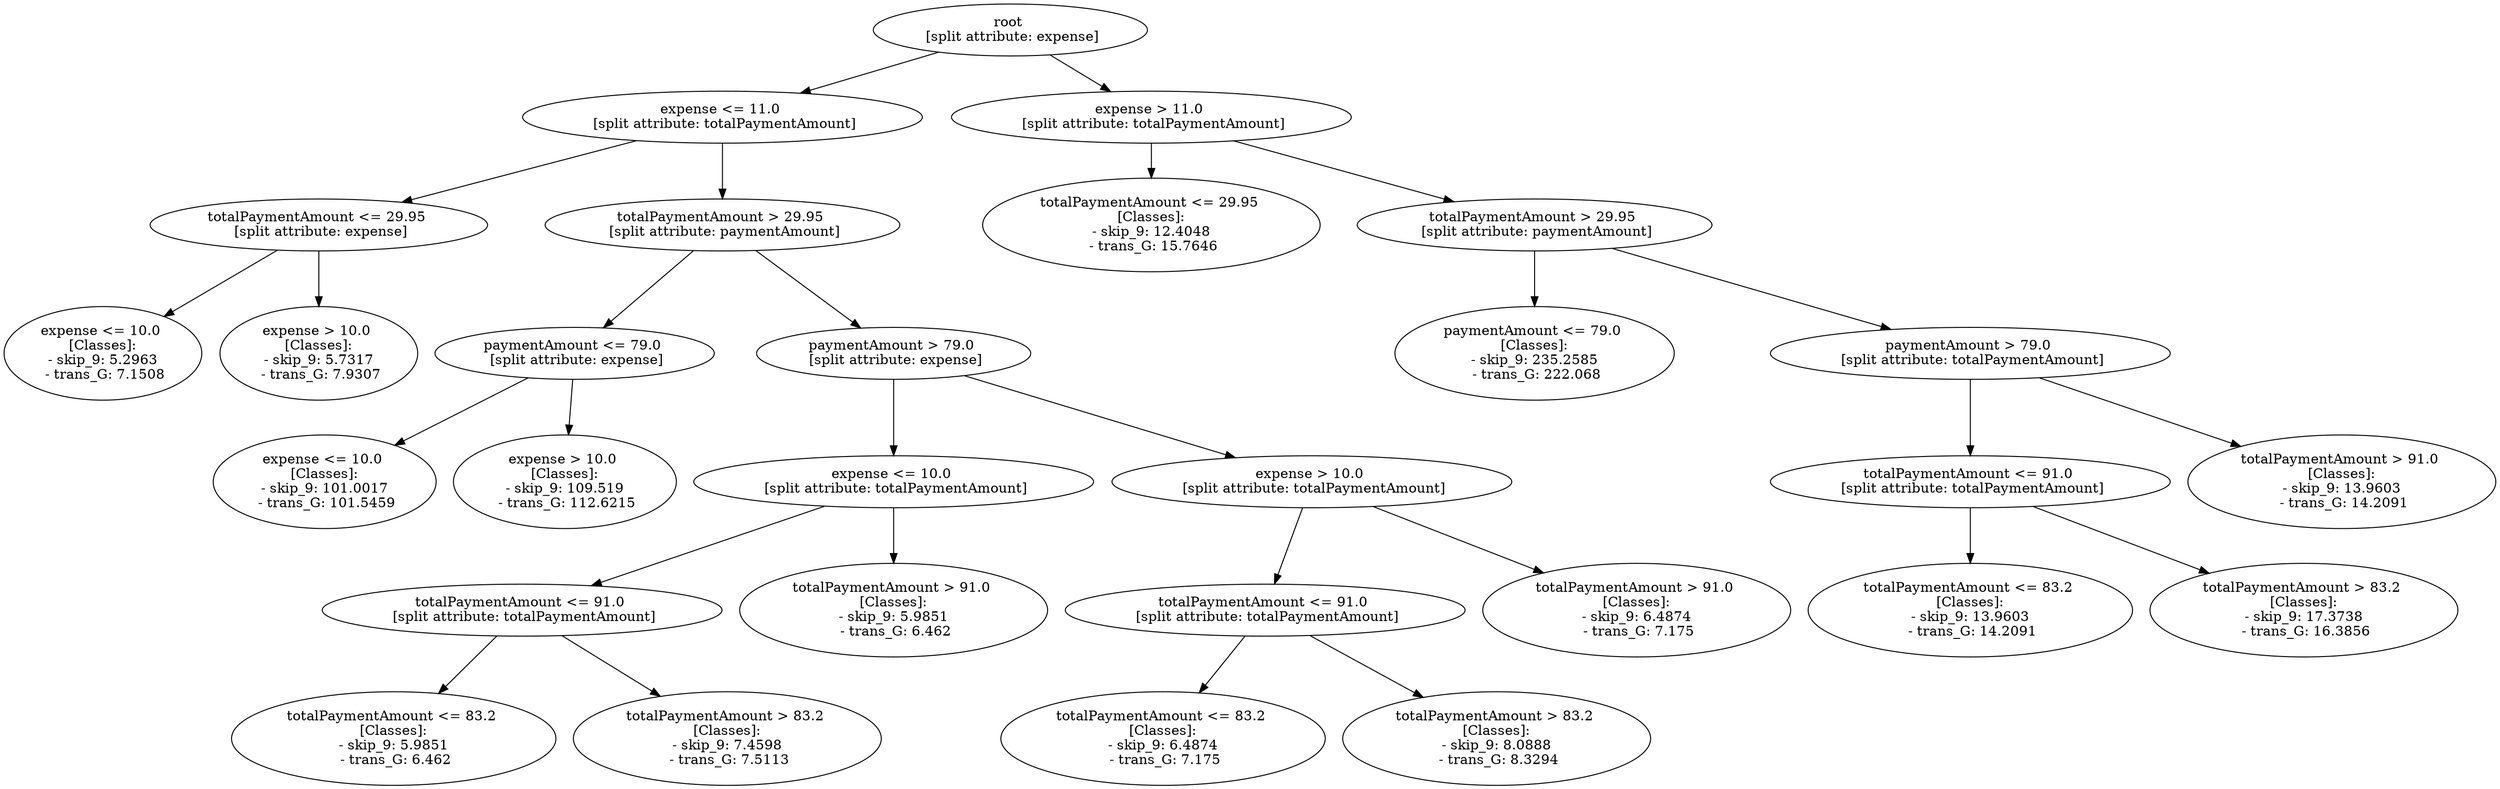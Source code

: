 // Road_Traffic_Fine_Management_Process-p_13-9
digraph "Road_Traffic_Fine_Management_Process-p_13-9" {
	"4d433b36-638b-433e-bb41-46a6bca899bc" [label="root 
 [split attribute: expense]"]
	"26e46e64-4da8-4829-bb6a-4ae3367107ca" [label="expense <= 11.0 
 [split attribute: totalPaymentAmount]"]
	"4d433b36-638b-433e-bb41-46a6bca899bc" -> "26e46e64-4da8-4829-bb6a-4ae3367107ca"
	"824f8a07-7e0c-4315-bdf9-0289d1923a55" [label="totalPaymentAmount <= 29.95 
 [split attribute: expense]"]
	"26e46e64-4da8-4829-bb6a-4ae3367107ca" -> "824f8a07-7e0c-4315-bdf9-0289d1923a55"
	"cca8f81b-1d1c-4b37-9fd4-1a1e67938bb7" [label="expense <= 10.0 
 [Classes]: 
 - skip_9: 5.2963 
 - trans_G: 7.1508"]
	"824f8a07-7e0c-4315-bdf9-0289d1923a55" -> "cca8f81b-1d1c-4b37-9fd4-1a1e67938bb7"
	"34b0b338-c84e-47ea-9389-e54b5a17dbdb" [label="expense > 10.0 
 [Classes]: 
 - skip_9: 5.7317 
 - trans_G: 7.9307"]
	"824f8a07-7e0c-4315-bdf9-0289d1923a55" -> "34b0b338-c84e-47ea-9389-e54b5a17dbdb"
	"3a593d81-d4cc-455b-9301-ff76d8cddd59" [label="totalPaymentAmount > 29.95 
 [split attribute: paymentAmount]"]
	"26e46e64-4da8-4829-bb6a-4ae3367107ca" -> "3a593d81-d4cc-455b-9301-ff76d8cddd59"
	"1ad4556b-58f0-4ee9-8d61-a0bb4aa86f1f" [label="paymentAmount <= 79.0 
 [split attribute: expense]"]
	"3a593d81-d4cc-455b-9301-ff76d8cddd59" -> "1ad4556b-58f0-4ee9-8d61-a0bb4aa86f1f"
	"4349cc0c-4f52-4e7d-9b39-592aecf56e23" [label="expense <= 10.0 
 [Classes]: 
 - skip_9: 101.0017 
 - trans_G: 101.5459"]
	"1ad4556b-58f0-4ee9-8d61-a0bb4aa86f1f" -> "4349cc0c-4f52-4e7d-9b39-592aecf56e23"
	"43409e73-5a07-432c-9f17-572dd41cbbcc" [label="expense > 10.0 
 [Classes]: 
 - skip_9: 109.519 
 - trans_G: 112.6215"]
	"1ad4556b-58f0-4ee9-8d61-a0bb4aa86f1f" -> "43409e73-5a07-432c-9f17-572dd41cbbcc"
	"7d9984bf-ef8a-47de-ba98-26e99fb900a4" [label="paymentAmount > 79.0 
 [split attribute: expense]"]
	"3a593d81-d4cc-455b-9301-ff76d8cddd59" -> "7d9984bf-ef8a-47de-ba98-26e99fb900a4"
	"cd253677-ed58-4b97-8a8b-c7ce03ed4b02" [label="expense <= 10.0 
 [split attribute: totalPaymentAmount]"]
	"7d9984bf-ef8a-47de-ba98-26e99fb900a4" -> "cd253677-ed58-4b97-8a8b-c7ce03ed4b02"
	"f1cc6d56-28a9-451d-bc51-dd1499c9dca2" [label="totalPaymentAmount <= 91.0 
 [split attribute: totalPaymentAmount]"]
	"cd253677-ed58-4b97-8a8b-c7ce03ed4b02" -> "f1cc6d56-28a9-451d-bc51-dd1499c9dca2"
	"9c050ea0-af37-45f2-9c59-f809a543eb77" [label="totalPaymentAmount <= 83.2 
 [Classes]: 
 - skip_9: 5.9851 
 - trans_G: 6.462"]
	"f1cc6d56-28a9-451d-bc51-dd1499c9dca2" -> "9c050ea0-af37-45f2-9c59-f809a543eb77"
	"ee2278fc-6315-4464-a58e-fa4718c14da6" [label="totalPaymentAmount > 83.2 
 [Classes]: 
 - skip_9: 7.4598 
 - trans_G: 7.5113"]
	"f1cc6d56-28a9-451d-bc51-dd1499c9dca2" -> "ee2278fc-6315-4464-a58e-fa4718c14da6"
	"716c5c00-2cb3-4062-b163-c95ff98439a8" [label="totalPaymentAmount > 91.0 
 [Classes]: 
 - skip_9: 5.9851 
 - trans_G: 6.462"]
	"cd253677-ed58-4b97-8a8b-c7ce03ed4b02" -> "716c5c00-2cb3-4062-b163-c95ff98439a8"
	"9fef180c-9158-4777-be69-1b4863b718fd" [label="expense > 10.0 
 [split attribute: totalPaymentAmount]"]
	"7d9984bf-ef8a-47de-ba98-26e99fb900a4" -> "9fef180c-9158-4777-be69-1b4863b718fd"
	"1ee1be6b-7278-411c-9083-6a589912d7cb" [label="totalPaymentAmount <= 91.0 
 [split attribute: totalPaymentAmount]"]
	"9fef180c-9158-4777-be69-1b4863b718fd" -> "1ee1be6b-7278-411c-9083-6a589912d7cb"
	"d0715c38-76d5-40d4-b3bd-98514c2ae609" [label="totalPaymentAmount <= 83.2 
 [Classes]: 
 - skip_9: 6.4874 
 - trans_G: 7.175"]
	"1ee1be6b-7278-411c-9083-6a589912d7cb" -> "d0715c38-76d5-40d4-b3bd-98514c2ae609"
	"293029a4-acad-40ec-a9e3-c263dddfdd7b" [label="totalPaymentAmount > 83.2 
 [Classes]: 
 - skip_9: 8.0888 
 - trans_G: 8.3294"]
	"1ee1be6b-7278-411c-9083-6a589912d7cb" -> "293029a4-acad-40ec-a9e3-c263dddfdd7b"
	"69cc4026-20ea-481f-861f-788084c0342e" [label="totalPaymentAmount > 91.0 
 [Classes]: 
 - skip_9: 6.4874 
 - trans_G: 7.175"]
	"9fef180c-9158-4777-be69-1b4863b718fd" -> "69cc4026-20ea-481f-861f-788084c0342e"
	"2f7de9c7-d730-494f-be7f-bd597c70c219" [label="expense > 11.0 
 [split attribute: totalPaymentAmount]"]
	"4d433b36-638b-433e-bb41-46a6bca899bc" -> "2f7de9c7-d730-494f-be7f-bd597c70c219"
	"6d9097b3-1b8b-4f04-bd88-824c73bdea39" [label="totalPaymentAmount <= 29.95 
 [Classes]: 
 - skip_9: 12.4048 
 - trans_G: 15.7646"]
	"2f7de9c7-d730-494f-be7f-bd597c70c219" -> "6d9097b3-1b8b-4f04-bd88-824c73bdea39"
	"db8041ca-60df-4f73-ab6d-7b7fd6743331" [label="totalPaymentAmount > 29.95 
 [split attribute: paymentAmount]"]
	"2f7de9c7-d730-494f-be7f-bd597c70c219" -> "db8041ca-60df-4f73-ab6d-7b7fd6743331"
	"b573b138-baec-437c-98f5-3437d6c4a7ef" [label="paymentAmount <= 79.0 
 [Classes]: 
 - skip_9: 235.2585 
 - trans_G: 222.068"]
	"db8041ca-60df-4f73-ab6d-7b7fd6743331" -> "b573b138-baec-437c-98f5-3437d6c4a7ef"
	"ee0eb618-c1b8-4ee5-8925-73ce44c0e1b9" [label="paymentAmount > 79.0 
 [split attribute: totalPaymentAmount]"]
	"db8041ca-60df-4f73-ab6d-7b7fd6743331" -> "ee0eb618-c1b8-4ee5-8925-73ce44c0e1b9"
	"4a0f5808-dde0-4a65-991e-a8620950d1b9" [label="totalPaymentAmount <= 91.0 
 [split attribute: totalPaymentAmount]"]
	"ee0eb618-c1b8-4ee5-8925-73ce44c0e1b9" -> "4a0f5808-dde0-4a65-991e-a8620950d1b9"
	"450a9841-d841-4141-90bf-1bc5b13aa2ca" [label="totalPaymentAmount <= 83.2 
 [Classes]: 
 - skip_9: 13.9603 
 - trans_G: 14.2091"]
	"4a0f5808-dde0-4a65-991e-a8620950d1b9" -> "450a9841-d841-4141-90bf-1bc5b13aa2ca"
	"99e76cf6-a51c-4469-a8c3-a9d8f11642e0" [label="totalPaymentAmount > 83.2 
 [Classes]: 
 - skip_9: 17.3738 
 - trans_G: 16.3856"]
	"4a0f5808-dde0-4a65-991e-a8620950d1b9" -> "99e76cf6-a51c-4469-a8c3-a9d8f11642e0"
	"07cfee16-875f-419c-b12e-3bb98aa0c815" [label="totalPaymentAmount > 91.0 
 [Classes]: 
 - skip_9: 13.9603 
 - trans_G: 14.2091"]
	"ee0eb618-c1b8-4ee5-8925-73ce44c0e1b9" -> "07cfee16-875f-419c-b12e-3bb98aa0c815"
}
